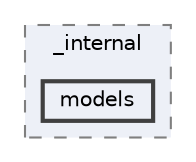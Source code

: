 digraph "C:/Users/LukeMabie/documents/Development/Password_Saver_Using_Django-master/venv/Lib/site-packages/pip/_internal/models"
{
 // LATEX_PDF_SIZE
  bgcolor="transparent";
  edge [fontname=Helvetica,fontsize=10,labelfontname=Helvetica,labelfontsize=10];
  node [fontname=Helvetica,fontsize=10,shape=box,height=0.2,width=0.4];
  compound=true
  subgraph clusterdir_2427310657220688c22b1bfd5616a647 {
    graph [ bgcolor="#edf0f7", pencolor="grey50", label="_internal", fontname=Helvetica,fontsize=10 style="filled,dashed", URL="dir_2427310657220688c22b1bfd5616a647.html",tooltip=""]
  dir_a2bef3367a613726401f97e2ee87a9d9 [label="models", fillcolor="#edf0f7", color="grey25", style="filled,bold", URL="dir_a2bef3367a613726401f97e2ee87a9d9.html",tooltip=""];
  }
}

